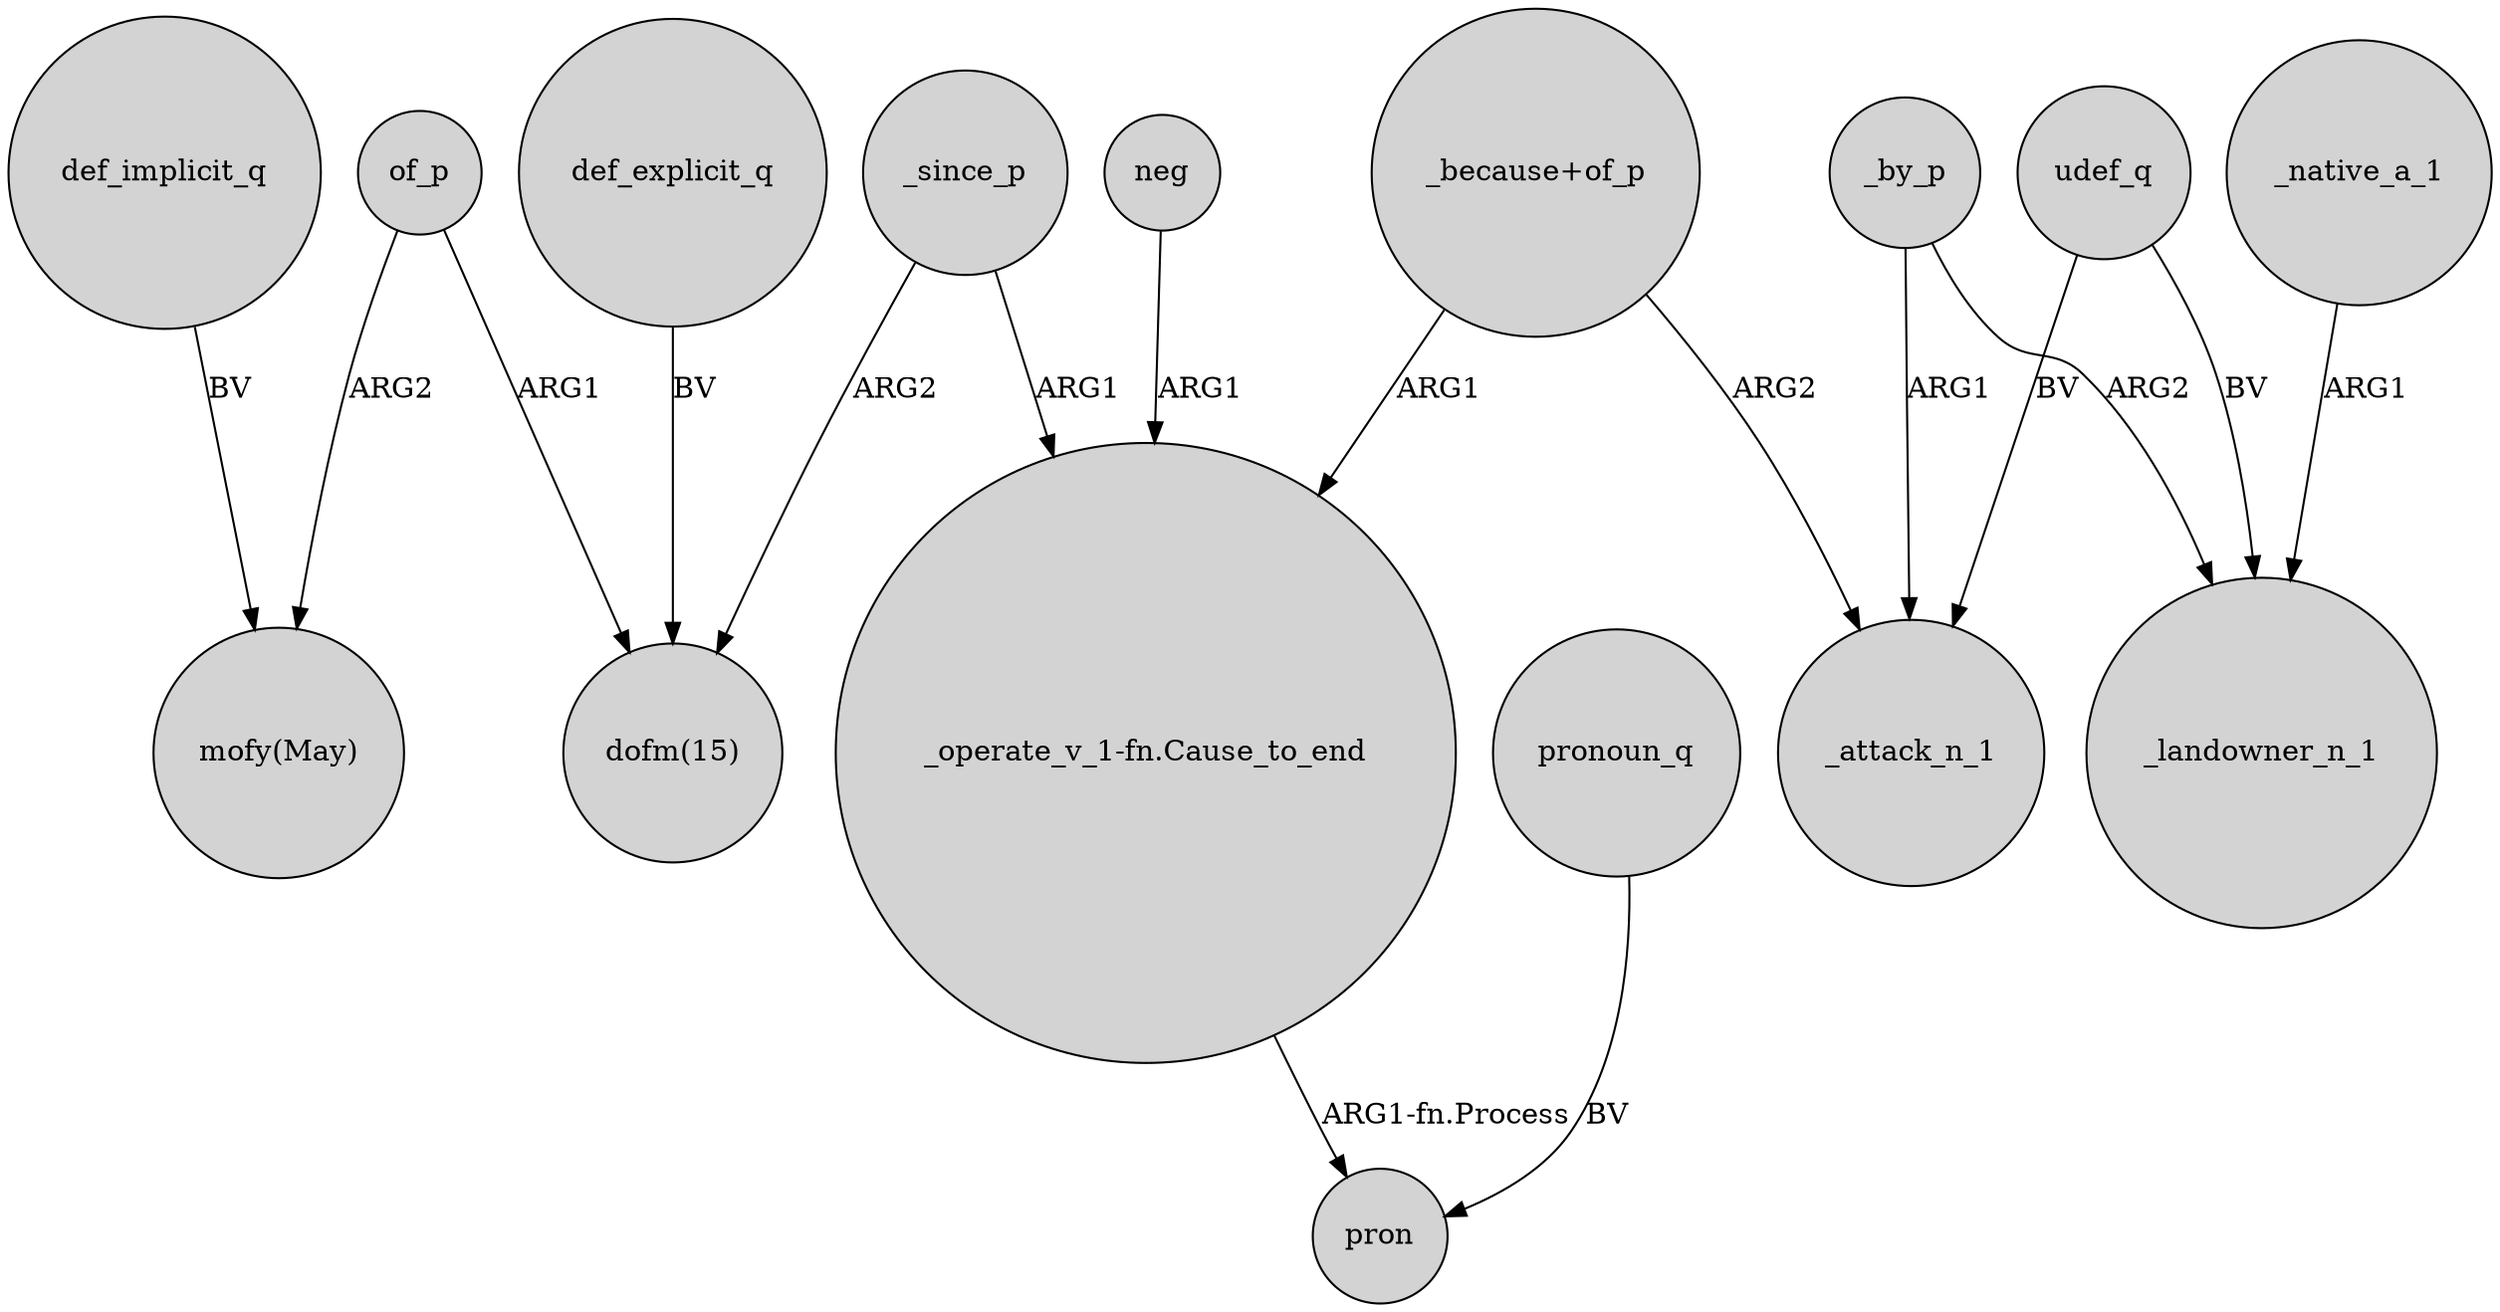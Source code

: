 digraph {
	node [shape=circle style=filled]
	of_p -> "mofy(May)" [label=ARG2]
	"_because+of_p" -> _attack_n_1 [label=ARG2]
	neg -> "_operate_v_1-fn.Cause_to_end" [label=ARG1]
	of_p -> "dofm(15)" [label=ARG1]
	"_because+of_p" -> "_operate_v_1-fn.Cause_to_end" [label=ARG1]
	def_explicit_q -> "dofm(15)" [label=BV]
	_by_p -> _attack_n_1 [label=ARG1]
	_by_p -> _landowner_n_1 [label=ARG2]
	_native_a_1 -> _landowner_n_1 [label=ARG1]
	"_operate_v_1-fn.Cause_to_end" -> pron [label="ARG1-fn.Process"]
	_since_p -> "dofm(15)" [label=ARG2]
	udef_q -> _attack_n_1 [label=BV]
	def_implicit_q -> "mofy(May)" [label=BV]
	pronoun_q -> pron [label=BV]
	_since_p -> "_operate_v_1-fn.Cause_to_end" [label=ARG1]
	udef_q -> _landowner_n_1 [label=BV]
}

